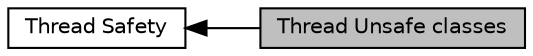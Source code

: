 digraph "Thread Unsafe classes"
{
  edge [fontname="Helvetica",fontsize="10",labelfontname="Helvetica",labelfontsize="10"];
  node [fontname="Helvetica",fontsize="10",shape=box];
  rankdir=LR;
  Node2 [label="Thread Safety",height=0.2,width=0.4,color="black", fillcolor="white", style="filled",URL="$group__ThreadSafetyGroup.html",tooltip=" "];
  Node1 [label="Thread Unsafe classes",height=0.2,width=0.4,color="black", fillcolor="grey75", style="filled", fontcolor="black",tooltip=" "];
  Node2->Node1 [shape=plaintext, dir="back", style="solid"];
}
